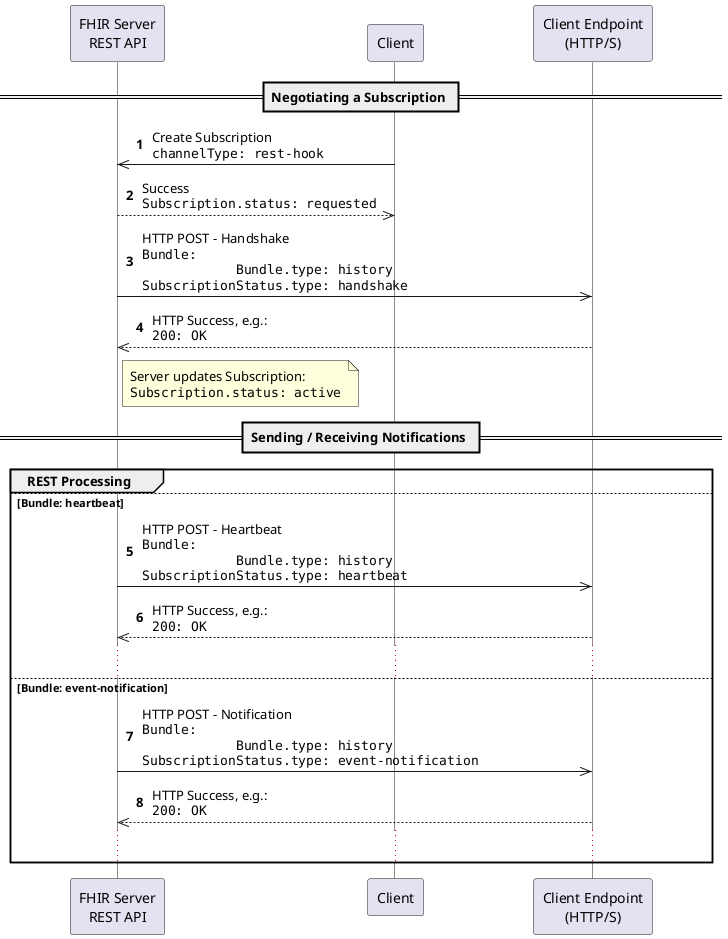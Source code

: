 @startuml
skinparam NoteTextAlignment left
skinparam Padding 2
skinparam ParticipantPadding 50
skinparam LifelineStrategy solid
autonumber

participant "FHIR Server\nREST API"     as S
participant "Client"                    as C
participant "Client Endpoint\n(HTTP/S)" as E

== Negotiating a Subscription ==

C->>S: Create Subscription\n""channelType: rest-hook""
return Success\n""Subscription.status: requested""

S->>E: HTTP POST - Handshake\n""Bundle:""\n""            Bundle.type: history""\n""SubscriptionStatus.type: handshake""
return HTTP Success, e.g.:\n""200: OK""

note right of S
  Server updates Subscription:
  ""Subscription.status: active""
end note

== Sending / Receiving Notifications ==

group REST Processing
else Bundle: heartbeat
  S->>E: HTTP POST - Heartbeat\n""Bundle:""\n""            Bundle.type: history""\n""SubscriptionStatus.type: heartbeat""
  return HTTP Success, e.g.:\n""200: OK""
  ...
else Bundle: event-notification
  S->>E: HTTP POST - Notification\n""Bundle:""\n""            Bundle.type: history""\n""SubscriptionStatus.type: event-notification""
  return HTTP Success, e.g.:\n""200: OK""
  ...
end

@enduml